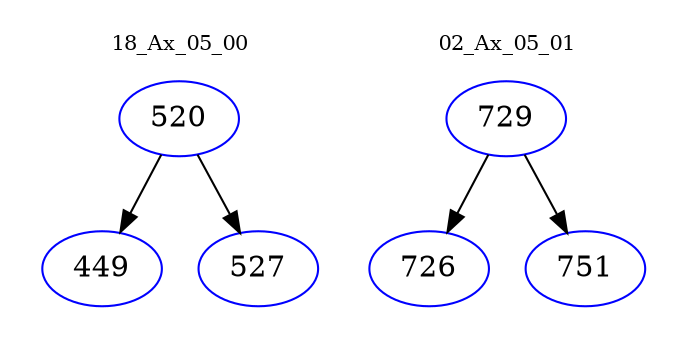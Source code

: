 digraph{
subgraph cluster_0 {
color = white
label = "18_Ax_05_00";
fontsize=10;
T0_520 [label="520", color="blue"]
T0_520 -> T0_449 [color="black"]
T0_449 [label="449", color="blue"]
T0_520 -> T0_527 [color="black"]
T0_527 [label="527", color="blue"]
}
subgraph cluster_1 {
color = white
label = "02_Ax_05_01";
fontsize=10;
T1_729 [label="729", color="blue"]
T1_729 -> T1_726 [color="black"]
T1_726 [label="726", color="blue"]
T1_729 -> T1_751 [color="black"]
T1_751 [label="751", color="blue"]
}
}
